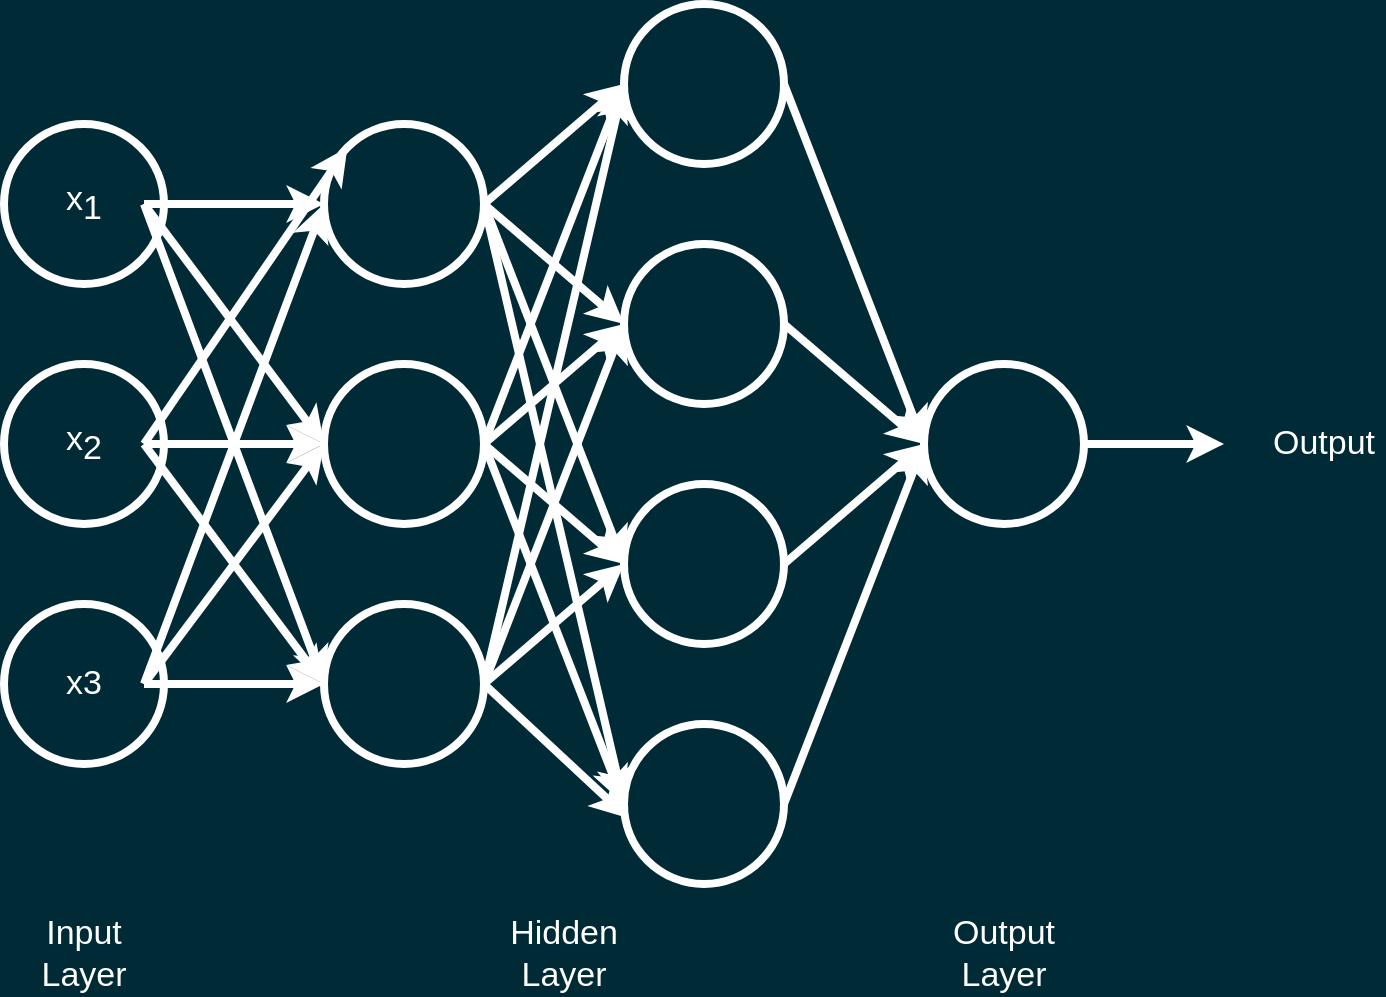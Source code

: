 <mxfile version="20.8.10" type="device"><diagram name="Page-1" id="Gv4E6RnV23WTX4cWrTP6"><mxGraphModel dx="1134" dy="1549" grid="1" gridSize="10" guides="1" tooltips="1" connect="1" arrows="1" fold="1" page="1" pageScale="1" pageWidth="827" pageHeight="1169" background="#002b36" math="0" shadow="0"><root><mxCell id="0"/><mxCell id="1" parent="0"/><mxCell id="E2yjbaQwRFja3UQDdjxa-1" value="" style="ellipse;whiteSpace=wrap;html=1;aspect=fixed;fontColor=#ffffff;strokeColor=#ffffff;fillColor=none;strokeWidth=4;" vertex="1" parent="1"><mxGeometry x="280" y="520" width="80" height="80" as="geometry"/></mxCell><mxCell id="E2yjbaQwRFja3UQDdjxa-2" value="" style="endArrow=classic;html=1;rounded=0;entryX=0;entryY=0;entryDx=0;entryDy=0;fontColor=#ffffff;strokeColor=#ffffff;strokeWidth=4;exitX=1;exitY=0.5;exitDx=0;exitDy=0;" edge="1" parent="1" source="E2yjbaQwRFja3UQDdjxa-6" target="E2yjbaQwRFja3UQDdjxa-1"><mxGeometry width="50" height="50" relative="1" as="geometry"><mxPoint x="190" y="480" as="sourcePoint"/><mxPoint x="350" y="530" as="targetPoint"/></mxGeometry></mxCell><mxCell id="E2yjbaQwRFja3UQDdjxa-3" value="" style="endArrow=classic;html=1;rounded=0;entryX=0;entryY=0.5;entryDx=0;entryDy=0;fontColor=#ffffff;strokeColor=#ffffff;strokeWidth=4;exitX=1;exitY=0.5;exitDx=0;exitDy=0;" edge="1" parent="1" source="E2yjbaQwRFja3UQDdjxa-6" target="E2yjbaQwRFja3UQDdjxa-10"><mxGeometry width="50" height="50" relative="1" as="geometry"><mxPoint x="190" y="560" as="sourcePoint"/><mxPoint x="271.716" y="571.716" as="targetPoint"/></mxGeometry></mxCell><mxCell id="E2yjbaQwRFja3UQDdjxa-4" value="" style="endArrow=classic;html=1;rounded=0;entryX=0;entryY=0.5;entryDx=0;entryDy=0;fontColor=#ffffff;strokeColor=#ffffff;strokeWidth=4;exitX=1;exitY=0.5;exitDx=0;exitDy=0;" edge="1" parent="1" source="E2yjbaQwRFja3UQDdjxa-6" target="E2yjbaQwRFja3UQDdjxa-11"><mxGeometry width="50" height="50" relative="1" as="geometry"><mxPoint x="190" y="640" as="sourcePoint"/><mxPoint x="270" y="640" as="targetPoint"/></mxGeometry></mxCell><mxCell id="E2yjbaQwRFja3UQDdjxa-5" value="x&lt;sub style=&quot;font-size: 17px;&quot;&gt;1&lt;/sub&gt;" style="text;html=1;align=center;verticalAlign=middle;whiteSpace=wrap;rounded=0;fontColor=#ffffff;fontSize=17;" vertex="1" parent="1"><mxGeometry x="130" y="545" width="60" height="30" as="geometry"/></mxCell><mxCell id="E2yjbaQwRFja3UQDdjxa-6" value="x&lt;sub style=&quot;font-size: 17px;&quot;&gt;2&lt;/sub&gt;" style="text;html=1;align=center;verticalAlign=middle;whiteSpace=wrap;rounded=0;fontColor=#ffffff;fontSize=17;" vertex="1" parent="1"><mxGeometry x="130" y="665" width="60" height="30" as="geometry"/></mxCell><mxCell id="E2yjbaQwRFja3UQDdjxa-7" value="x3" style="text;html=1;align=center;verticalAlign=middle;whiteSpace=wrap;rounded=0;fontColor=#ffffff;fontSize=17;" vertex="1" parent="1"><mxGeometry x="130" y="785" width="60" height="30" as="geometry"/></mxCell><mxCell id="E2yjbaQwRFja3UQDdjxa-8" value="" style="endArrow=classic;html=1;rounded=0;exitX=1;exitY=0.5;exitDx=0;exitDy=0;fontColor=#ffffff;strokeColor=#ffffff;strokeWidth=4;entryX=0;entryY=0.5;entryDx=0;entryDy=0;" edge="1" parent="1" source="E2yjbaQwRFja3UQDdjxa-1" target="E2yjbaQwRFja3UQDdjxa-12"><mxGeometry width="50" height="50" relative="1" as="geometry"><mxPoint x="300" y="580" as="sourcePoint"/><mxPoint x="440" y="560" as="targetPoint"/></mxGeometry></mxCell><mxCell id="E2yjbaQwRFja3UQDdjxa-10" value="" style="ellipse;whiteSpace=wrap;html=1;aspect=fixed;fontColor=#ffffff;strokeColor=#ffffff;fillColor=none;strokeWidth=4;" vertex="1" parent="1"><mxGeometry x="280" y="640" width="80" height="80" as="geometry"/></mxCell><mxCell id="E2yjbaQwRFja3UQDdjxa-11" value="" style="ellipse;whiteSpace=wrap;html=1;aspect=fixed;fontColor=#ffffff;strokeColor=#ffffff;fillColor=none;strokeWidth=4;" vertex="1" parent="1"><mxGeometry x="280" y="760" width="80" height="80" as="geometry"/></mxCell><mxCell id="E2yjbaQwRFja3UQDdjxa-12" value="" style="ellipse;whiteSpace=wrap;html=1;aspect=fixed;fontColor=#ffffff;strokeColor=#ffffff;fillColor=none;strokeWidth=4;" vertex="1" parent="1"><mxGeometry x="430" y="460" width="80" height="80" as="geometry"/></mxCell><mxCell id="E2yjbaQwRFja3UQDdjxa-13" value="" style="ellipse;whiteSpace=wrap;html=1;aspect=fixed;fontColor=#ffffff;strokeColor=#ffffff;fillColor=none;strokeWidth=4;" vertex="1" parent="1"><mxGeometry x="430" y="580" width="80" height="80" as="geometry"/></mxCell><mxCell id="E2yjbaQwRFja3UQDdjxa-14" value="" style="ellipse;whiteSpace=wrap;html=1;aspect=fixed;fontColor=#ffffff;strokeColor=#ffffff;fillColor=none;strokeWidth=4;" vertex="1" parent="1"><mxGeometry x="430" y="700" width="80" height="80" as="geometry"/></mxCell><mxCell id="E2yjbaQwRFja3UQDdjxa-15" value="" style="ellipse;whiteSpace=wrap;html=1;aspect=fixed;fontColor=#ffffff;strokeColor=#ffffff;fillColor=none;strokeWidth=4;" vertex="1" parent="1"><mxGeometry x="430" y="820" width="80" height="80" as="geometry"/></mxCell><mxCell id="E2yjbaQwRFja3UQDdjxa-16" value="" style="endArrow=classic;html=1;rounded=0;entryX=0;entryY=0.5;entryDx=0;entryDy=0;fontColor=#ffffff;strokeColor=#ffffff;strokeWidth=4;exitX=1;exitY=0.5;exitDx=0;exitDy=0;" edge="1" parent="1" source="E2yjbaQwRFja3UQDdjxa-5" target="E2yjbaQwRFja3UQDdjxa-10"><mxGeometry width="50" height="50" relative="1" as="geometry"><mxPoint x="200" y="490" as="sourcePoint"/><mxPoint x="301.716" y="541.716" as="targetPoint"/></mxGeometry></mxCell><mxCell id="E2yjbaQwRFja3UQDdjxa-17" value="" style="endArrow=classic;html=1;rounded=0;entryX=0;entryY=0.5;entryDx=0;entryDy=0;fontColor=#ffffff;strokeColor=#ffffff;strokeWidth=4;exitX=1;exitY=0.5;exitDx=0;exitDy=0;" edge="1" parent="1" source="E2yjbaQwRFja3UQDdjxa-5" target="E2yjbaQwRFja3UQDdjxa-11"><mxGeometry width="50" height="50" relative="1" as="geometry"><mxPoint x="200" y="495" as="sourcePoint"/><mxPoint x="290" y="690" as="targetPoint"/></mxGeometry></mxCell><mxCell id="E2yjbaQwRFja3UQDdjxa-18" value="" style="endArrow=classic;html=1;rounded=0;entryX=0;entryY=0.5;entryDx=0;entryDy=0;fontColor=#ffffff;strokeColor=#ffffff;strokeWidth=4;exitX=1;exitY=0.5;exitDx=0;exitDy=0;" edge="1" parent="1" source="E2yjbaQwRFja3UQDdjxa-7" target="E2yjbaQwRFja3UQDdjxa-11"><mxGeometry width="50" height="50" relative="1" as="geometry"><mxPoint x="200" y="690" as="sourcePoint"/><mxPoint x="290" y="810" as="targetPoint"/></mxGeometry></mxCell><mxCell id="E2yjbaQwRFja3UQDdjxa-19" value="" style="endArrow=classic;html=1;rounded=0;entryX=0;entryY=0.5;entryDx=0;entryDy=0;fontColor=#ffffff;strokeColor=#ffffff;strokeWidth=4;exitX=1;exitY=0.5;exitDx=0;exitDy=0;" edge="1" parent="1" source="E2yjbaQwRFja3UQDdjxa-7" target="E2yjbaQwRFja3UQDdjxa-10"><mxGeometry width="50" height="50" relative="1" as="geometry"><mxPoint x="200" y="810" as="sourcePoint"/><mxPoint x="290" y="810" as="targetPoint"/></mxGeometry></mxCell><mxCell id="E2yjbaQwRFja3UQDdjxa-20" value="" style="endArrow=classic;html=1;rounded=0;entryX=0;entryY=0.5;entryDx=0;entryDy=0;fontColor=#ffffff;strokeColor=#ffffff;strokeWidth=4;exitX=1;exitY=0.5;exitDx=0;exitDy=0;" edge="1" parent="1" source="E2yjbaQwRFja3UQDdjxa-7" target="E2yjbaQwRFja3UQDdjxa-1"><mxGeometry width="50" height="50" relative="1" as="geometry"><mxPoint x="200" y="810" as="sourcePoint"/><mxPoint x="290" y="690" as="targetPoint"/></mxGeometry></mxCell><mxCell id="E2yjbaQwRFja3UQDdjxa-21" value="" style="endArrow=classic;html=1;rounded=0;entryX=0;entryY=0.5;entryDx=0;entryDy=0;fontColor=#ffffff;strokeColor=#ffffff;strokeWidth=4;exitX=1;exitY=0.5;exitDx=0;exitDy=0;" edge="1" parent="1" source="E2yjbaQwRFja3UQDdjxa-5" target="E2yjbaQwRFja3UQDdjxa-1"><mxGeometry width="50" height="50" relative="1" as="geometry"><mxPoint x="200" y="570" as="sourcePoint"/><mxPoint x="290" y="810" as="targetPoint"/></mxGeometry></mxCell><mxCell id="E2yjbaQwRFja3UQDdjxa-22" value="" style="endArrow=classic;html=1;rounded=0;exitX=1;exitY=0.5;exitDx=0;exitDy=0;fontColor=#ffffff;strokeColor=#ffffff;strokeWidth=4;entryX=0;entryY=0.5;entryDx=0;entryDy=0;" edge="1" parent="1" source="E2yjbaQwRFja3UQDdjxa-10" target="E2yjbaQwRFja3UQDdjxa-13"><mxGeometry width="50" height="50" relative="1" as="geometry"><mxPoint x="370" y="570" as="sourcePoint"/><mxPoint x="440" y="510" as="targetPoint"/></mxGeometry></mxCell><mxCell id="E2yjbaQwRFja3UQDdjxa-23" value="" style="endArrow=classic;html=1;rounded=0;exitX=1;exitY=0.5;exitDx=0;exitDy=0;fontColor=#ffffff;strokeColor=#ffffff;strokeWidth=4;entryX=0;entryY=0.5;entryDx=0;entryDy=0;" edge="1" parent="1" source="E2yjbaQwRFja3UQDdjxa-1" target="E2yjbaQwRFja3UQDdjxa-13"><mxGeometry width="50" height="50" relative="1" as="geometry"><mxPoint x="370" y="570" as="sourcePoint"/><mxPoint x="440" y="630" as="targetPoint"/></mxGeometry></mxCell><mxCell id="E2yjbaQwRFja3UQDdjxa-24" value="" style="endArrow=classic;html=1;rounded=0;exitX=1;exitY=0.5;exitDx=0;exitDy=0;fontColor=#ffffff;strokeColor=#ffffff;strokeWidth=4;entryX=0;entryY=0.5;entryDx=0;entryDy=0;" edge="1" parent="1" source="E2yjbaQwRFja3UQDdjxa-1" target="E2yjbaQwRFja3UQDdjxa-14"><mxGeometry width="50" height="50" relative="1" as="geometry"><mxPoint x="370" y="570" as="sourcePoint"/><mxPoint x="440" y="630" as="targetPoint"/></mxGeometry></mxCell><mxCell id="E2yjbaQwRFja3UQDdjxa-25" value="" style="endArrow=classic;html=1;rounded=0;fontColor=#ffffff;strokeColor=#ffffff;strokeWidth=4;entryX=0;entryY=0.5;entryDx=0;entryDy=0;" edge="1" parent="1" target="E2yjbaQwRFja3UQDdjxa-15"><mxGeometry width="50" height="50" relative="1" as="geometry"><mxPoint x="360" y="560" as="sourcePoint"/><mxPoint x="440" y="750" as="targetPoint"/></mxGeometry></mxCell><mxCell id="E2yjbaQwRFja3UQDdjxa-26" value="" style="endArrow=classic;html=1;rounded=0;exitX=1;exitY=0.5;exitDx=0;exitDy=0;fontColor=#ffffff;strokeColor=#ffffff;strokeWidth=4;entryX=0;entryY=0.5;entryDx=0;entryDy=0;" edge="1" parent="1" source="E2yjbaQwRFja3UQDdjxa-10" target="E2yjbaQwRFja3UQDdjxa-12"><mxGeometry width="50" height="50" relative="1" as="geometry"><mxPoint x="370" y="690" as="sourcePoint"/><mxPoint x="440" y="630" as="targetPoint"/></mxGeometry></mxCell><mxCell id="E2yjbaQwRFja3UQDdjxa-27" value="" style="endArrow=classic;html=1;rounded=0;exitX=1;exitY=0.5;exitDx=0;exitDy=0;fontColor=#ffffff;strokeColor=#ffffff;strokeWidth=4;entryX=0;entryY=0.5;entryDx=0;entryDy=0;" edge="1" parent="1" source="E2yjbaQwRFja3UQDdjxa-10" target="E2yjbaQwRFja3UQDdjxa-14"><mxGeometry width="50" height="50" relative="1" as="geometry"><mxPoint x="370" y="690" as="sourcePoint"/><mxPoint x="440" y="510" as="targetPoint"/></mxGeometry></mxCell><mxCell id="E2yjbaQwRFja3UQDdjxa-28" value="" style="endArrow=classic;html=1;rounded=0;fontColor=#ffffff;strokeColor=#ffffff;strokeWidth=4;exitX=1;exitY=0.5;exitDx=0;exitDy=0;" edge="1" parent="1" source="E2yjbaQwRFja3UQDdjxa-10"><mxGeometry width="50" height="50" relative="1" as="geometry"><mxPoint x="370" y="680" as="sourcePoint"/><mxPoint x="430" y="860" as="targetPoint"/></mxGeometry></mxCell><mxCell id="E2yjbaQwRFja3UQDdjxa-29" value="" style="endArrow=classic;html=1;rounded=0;fontColor=#ffffff;strokeColor=#ffffff;strokeWidth=4;entryX=0;entryY=0.5;entryDx=0;entryDy=0;exitX=1;exitY=0.5;exitDx=0;exitDy=0;" edge="1" parent="1" source="E2yjbaQwRFja3UQDdjxa-11" target="E2yjbaQwRFja3UQDdjxa-12"><mxGeometry width="50" height="50" relative="1" as="geometry"><mxPoint x="370" y="690" as="sourcePoint"/><mxPoint x="438" y="857.04" as="targetPoint"/></mxGeometry></mxCell><mxCell id="E2yjbaQwRFja3UQDdjxa-30" value="" style="endArrow=classic;html=1;rounded=0;fontColor=#ffffff;strokeColor=#ffffff;strokeWidth=4;entryX=0;entryY=0.5;entryDx=0;entryDy=0;exitX=1;exitY=0.5;exitDx=0;exitDy=0;" edge="1" parent="1" source="E2yjbaQwRFja3UQDdjxa-11" target="E2yjbaQwRFja3UQDdjxa-13"><mxGeometry width="50" height="50" relative="1" as="geometry"><mxPoint x="370" y="810" as="sourcePoint"/><mxPoint x="440" y="510" as="targetPoint"/></mxGeometry></mxCell><mxCell id="E2yjbaQwRFja3UQDdjxa-31" value="" style="endArrow=classic;html=1;rounded=0;fontColor=#ffffff;strokeColor=#ffffff;strokeWidth=4;entryX=0;entryY=0.5;entryDx=0;entryDy=0;" edge="1" parent="1" target="E2yjbaQwRFja3UQDdjxa-14"><mxGeometry width="50" height="50" relative="1" as="geometry"><mxPoint x="360" y="800" as="sourcePoint"/><mxPoint x="440" y="630" as="targetPoint"/></mxGeometry></mxCell><mxCell id="E2yjbaQwRFja3UQDdjxa-32" value="" style="endArrow=classic;html=1;rounded=0;fontColor=#ffffff;strokeColor=#ffffff;strokeWidth=4;entryX=0.025;entryY=0.588;entryDx=0;entryDy=0;entryPerimeter=0;" edge="1" parent="1" target="E2yjbaQwRFja3UQDdjxa-15"><mxGeometry width="50" height="50" relative="1" as="geometry"><mxPoint x="360" y="800" as="sourcePoint"/><mxPoint x="440" y="750" as="targetPoint"/></mxGeometry></mxCell><mxCell id="E2yjbaQwRFja3UQDdjxa-33" value="" style="ellipse;whiteSpace=wrap;html=1;aspect=fixed;fontColor=#ffffff;strokeColor=#ffffff;fillColor=none;strokeWidth=4;" vertex="1" parent="1"><mxGeometry x="580" y="640" width="80" height="80" as="geometry"/></mxCell><mxCell id="E2yjbaQwRFja3UQDdjxa-34" value="" style="endArrow=classic;html=1;rounded=0;exitX=1;exitY=0.5;exitDx=0;exitDy=0;fontColor=#ffffff;strokeColor=#ffffff;strokeWidth=4;entryX=0;entryY=0.5;entryDx=0;entryDy=0;" edge="1" parent="1" source="E2yjbaQwRFja3UQDdjxa-12" target="E2yjbaQwRFja3UQDdjxa-33"><mxGeometry width="50" height="50" relative="1" as="geometry"><mxPoint x="370" y="570" as="sourcePoint"/><mxPoint x="440" y="510" as="targetPoint"/></mxGeometry></mxCell><mxCell id="E2yjbaQwRFja3UQDdjxa-35" value="" style="endArrow=classic;html=1;rounded=0;exitX=1;exitY=0.5;exitDx=0;exitDy=0;fontColor=#ffffff;strokeColor=#ffffff;strokeWidth=4;entryX=0;entryY=0.5;entryDx=0;entryDy=0;" edge="1" parent="1" source="E2yjbaQwRFja3UQDdjxa-13" target="E2yjbaQwRFja3UQDdjxa-33"><mxGeometry width="50" height="50" relative="1" as="geometry"><mxPoint x="520" y="510" as="sourcePoint"/><mxPoint x="590" y="690" as="targetPoint"/></mxGeometry></mxCell><mxCell id="E2yjbaQwRFja3UQDdjxa-36" value="" style="endArrow=classic;html=1;rounded=0;exitX=1;exitY=0.5;exitDx=0;exitDy=0;fontColor=#ffffff;strokeColor=#ffffff;strokeWidth=4;entryX=0;entryY=0.5;entryDx=0;entryDy=0;" edge="1" parent="1" source="E2yjbaQwRFja3UQDdjxa-14" target="E2yjbaQwRFja3UQDdjxa-33"><mxGeometry width="50" height="50" relative="1" as="geometry"><mxPoint x="520" y="630" as="sourcePoint"/><mxPoint x="590" y="690" as="targetPoint"/></mxGeometry></mxCell><mxCell id="E2yjbaQwRFja3UQDdjxa-37" value="" style="endArrow=classic;html=1;rounded=0;exitX=1;exitY=0.5;exitDx=0;exitDy=0;fontColor=#ffffff;strokeColor=#ffffff;strokeWidth=4;entryX=0;entryY=0.5;entryDx=0;entryDy=0;" edge="1" parent="1" source="E2yjbaQwRFja3UQDdjxa-15" target="E2yjbaQwRFja3UQDdjxa-33"><mxGeometry width="50" height="50" relative="1" as="geometry"><mxPoint x="520" y="750" as="sourcePoint"/><mxPoint x="590" y="690" as="targetPoint"/></mxGeometry></mxCell><mxCell id="E2yjbaQwRFja3UQDdjxa-38" value="" style="endArrow=classic;html=1;rounded=0;exitX=1;exitY=0.5;exitDx=0;exitDy=0;fontColor=#ffffff;strokeColor=#ffffff;strokeWidth=4;" edge="1" parent="1" source="E2yjbaQwRFja3UQDdjxa-33"><mxGeometry width="50" height="50" relative="1" as="geometry"><mxPoint x="520" y="510" as="sourcePoint"/><mxPoint x="730" y="680" as="targetPoint"/></mxGeometry></mxCell><mxCell id="E2yjbaQwRFja3UQDdjxa-40" value="&lt;div&gt;Input Layer&lt;br&gt;&lt;/div&gt;" style="text;html=1;align=center;verticalAlign=middle;whiteSpace=wrap;rounded=0;fontColor=#ffffff;fontSize=17;" vertex="1" parent="1"><mxGeometry x="130" y="920" width="60" height="30" as="geometry"/></mxCell><mxCell id="E2yjbaQwRFja3UQDdjxa-41" value="Output" style="text;html=1;align=center;verticalAlign=middle;whiteSpace=wrap;rounded=0;fontColor=#ffffff;fontSize=17;" vertex="1" parent="1"><mxGeometry x="750" y="665" width="60" height="30" as="geometry"/></mxCell><mxCell id="E2yjbaQwRFja3UQDdjxa-42" value="" style="ellipse;whiteSpace=wrap;html=1;aspect=fixed;fontColor=#ffffff;strokeColor=#ffffff;fillColor=none;strokeWidth=4;" vertex="1" parent="1"><mxGeometry x="120" y="520" width="80" height="80" as="geometry"/></mxCell><mxCell id="E2yjbaQwRFja3UQDdjxa-43" value="" style="ellipse;whiteSpace=wrap;html=1;aspect=fixed;fontColor=#ffffff;strokeColor=#ffffff;fillColor=none;strokeWidth=4;" vertex="1" parent="1"><mxGeometry x="120" y="640" width="80" height="80" as="geometry"/></mxCell><mxCell id="E2yjbaQwRFja3UQDdjxa-44" value="" style="ellipse;whiteSpace=wrap;html=1;aspect=fixed;fontColor=#ffffff;strokeColor=#ffffff;fillColor=none;strokeWidth=4;" vertex="1" parent="1"><mxGeometry x="120" y="760" width="80" height="80" as="geometry"/></mxCell><mxCell id="E2yjbaQwRFja3UQDdjxa-45" value="&lt;div&gt;Output Layer&lt;br&gt;&lt;/div&gt;" style="text;html=1;align=center;verticalAlign=middle;whiteSpace=wrap;rounded=0;fontColor=#ffffff;fontSize=17;" vertex="1" parent="1"><mxGeometry x="590" y="920" width="60" height="30" as="geometry"/></mxCell><mxCell id="E2yjbaQwRFja3UQDdjxa-46" value="&lt;div&gt;Hidden Layer&lt;/div&gt;" style="text;html=1;align=center;verticalAlign=middle;whiteSpace=wrap;rounded=0;fontColor=#ffffff;fontSize=17;" vertex="1" parent="1"><mxGeometry x="370" y="920" width="60" height="30" as="geometry"/></mxCell></root></mxGraphModel></diagram></mxfile>